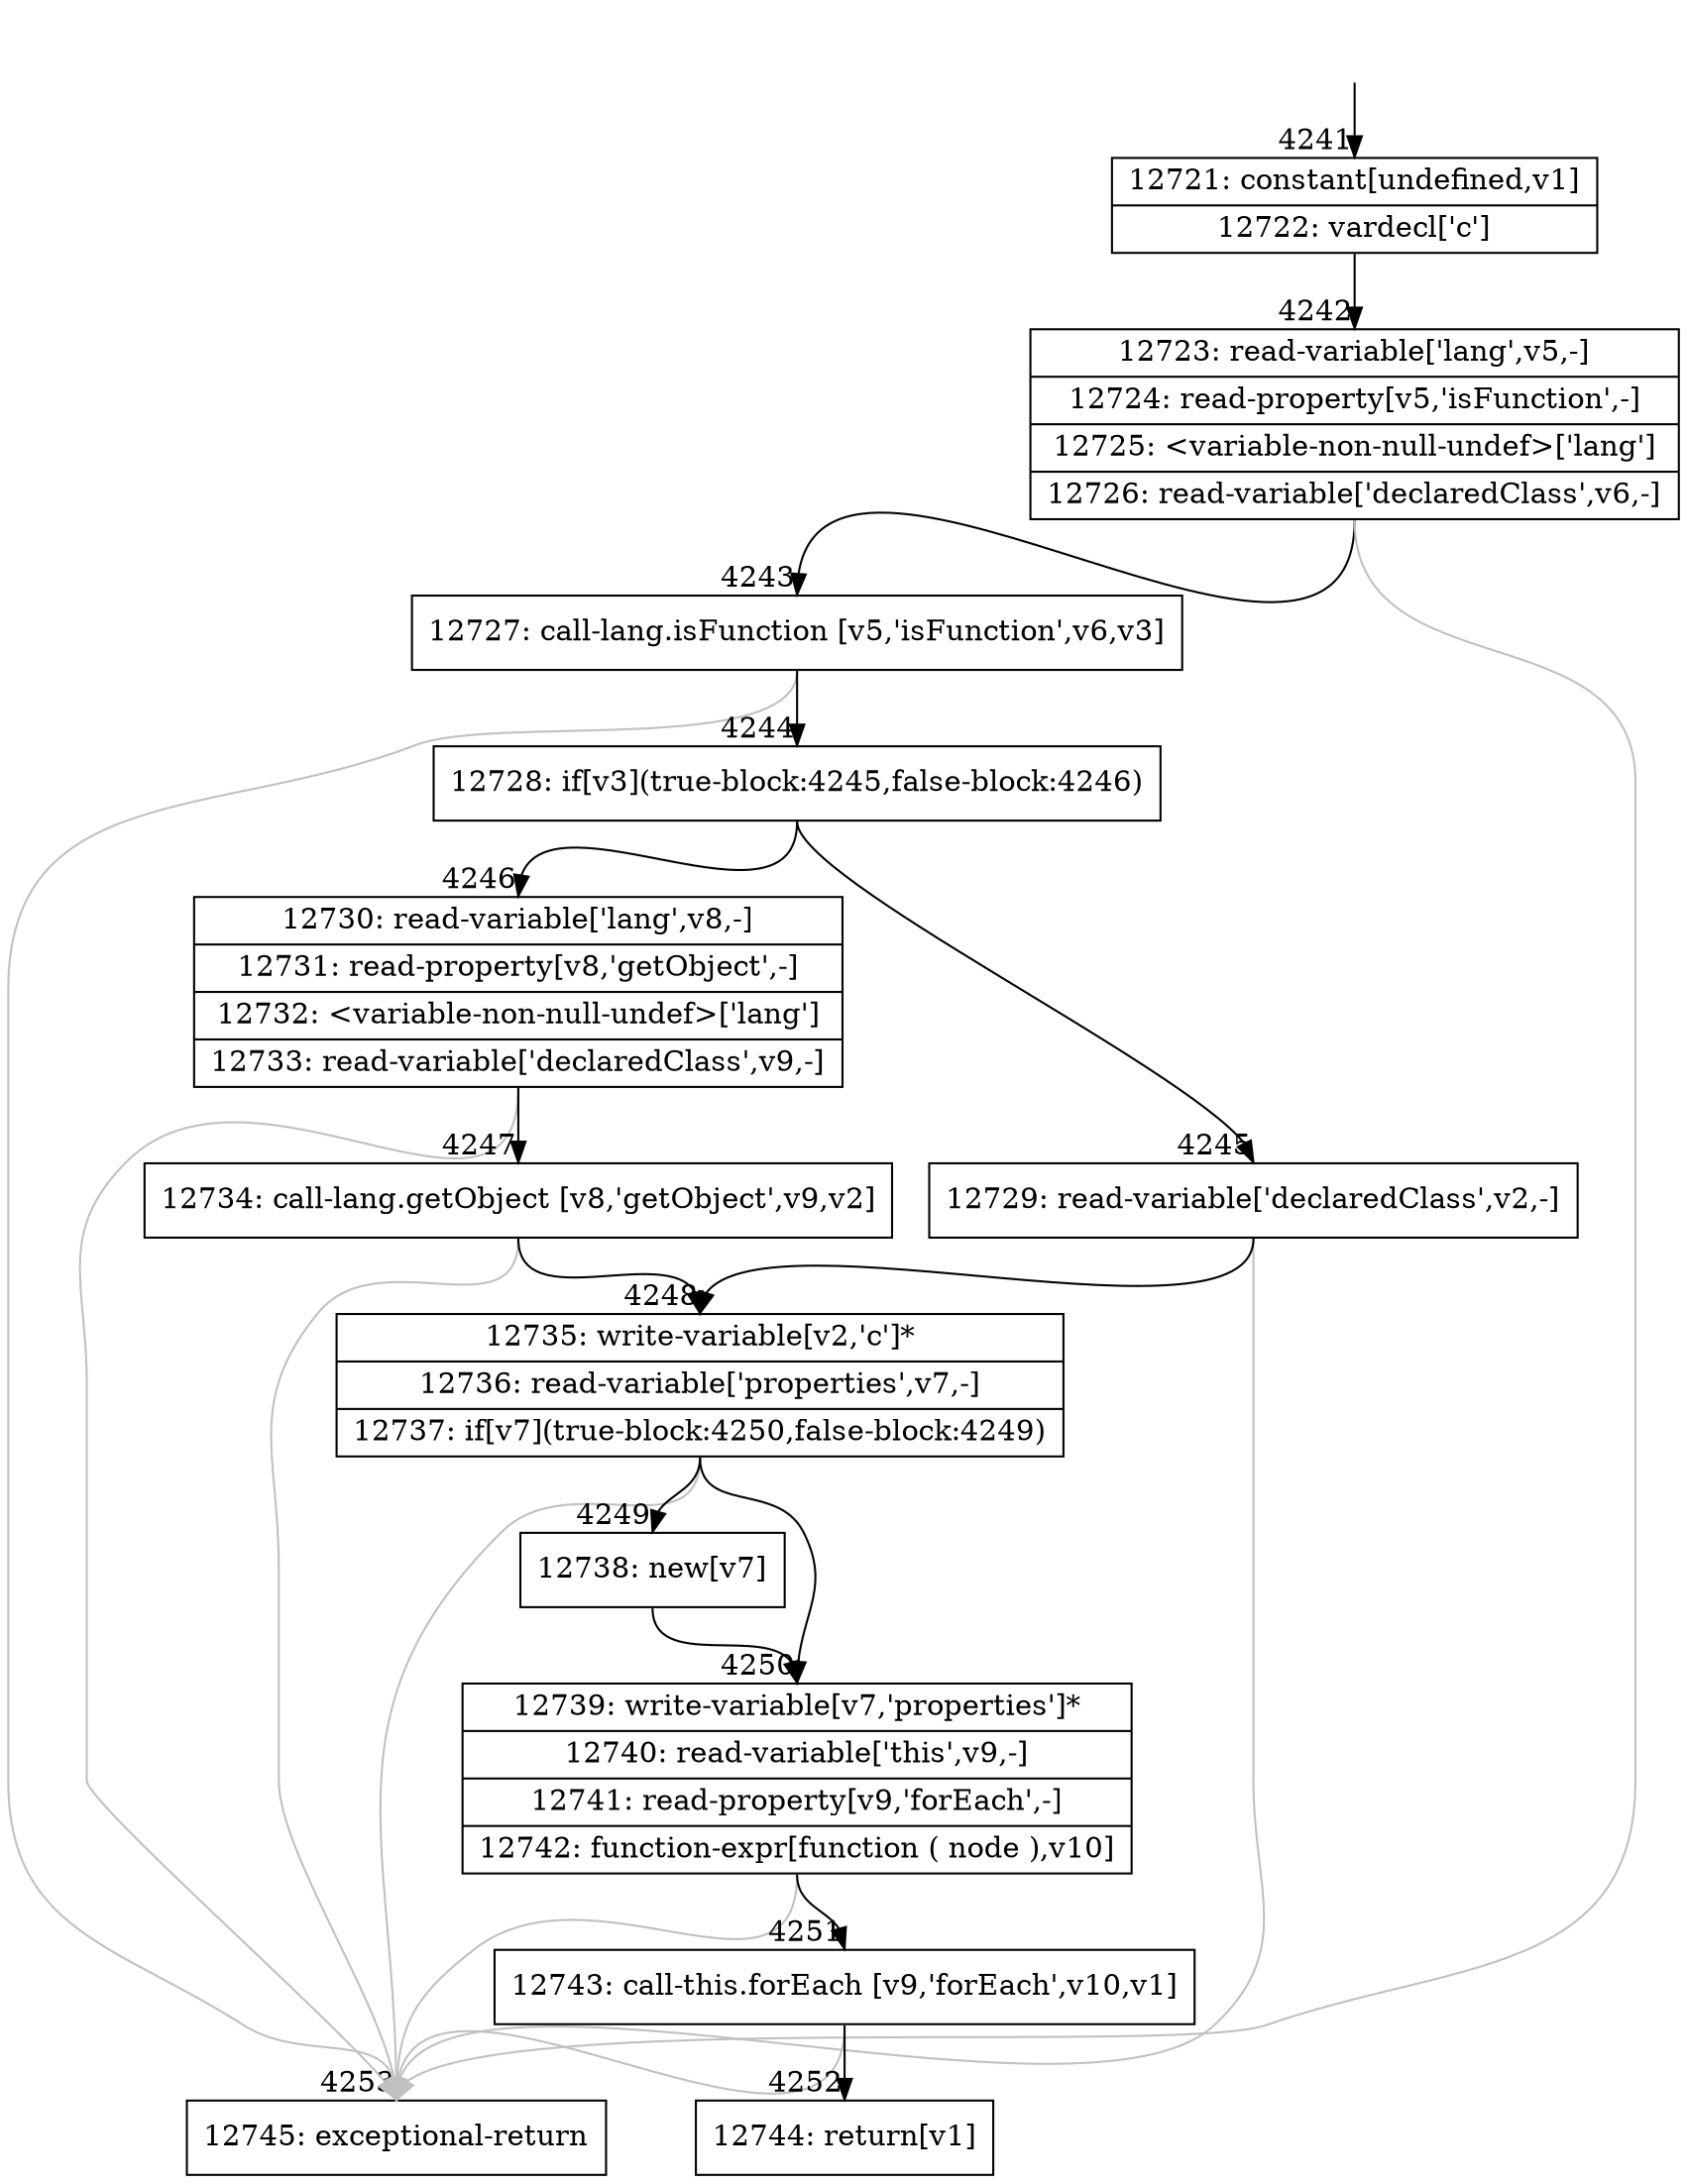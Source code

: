digraph {
rankdir="TD"
BB_entry302[shape=none,label=""];
BB_entry302 -> BB4241 [tailport=s, headport=n, headlabel="    4241"]
BB4241 [shape=record label="{12721: constant[undefined,v1]|12722: vardecl['c']}" ] 
BB4241 -> BB4242 [tailport=s, headport=n, headlabel="      4242"]
BB4242 [shape=record label="{12723: read-variable['lang',v5,-]|12724: read-property[v5,'isFunction',-]|12725: \<variable-non-null-undef\>['lang']|12726: read-variable['declaredClass',v6,-]}" ] 
BB4242 -> BB4243 [tailport=s, headport=n, headlabel="      4243"]
BB4242 -> BB4253 [tailport=s, headport=n, color=gray, headlabel="      4253"]
BB4243 [shape=record label="{12727: call-lang.isFunction [v5,'isFunction',v6,v3]}" ] 
BB4243 -> BB4244 [tailport=s, headport=n, headlabel="      4244"]
BB4243 -> BB4253 [tailport=s, headport=n, color=gray]
BB4244 [shape=record label="{12728: if[v3](true-block:4245,false-block:4246)}" ] 
BB4244 -> BB4245 [tailport=s, headport=n, headlabel="      4245"]
BB4244 -> BB4246 [tailport=s, headport=n, headlabel="      4246"]
BB4245 [shape=record label="{12729: read-variable['declaredClass',v2,-]}" ] 
BB4245 -> BB4248 [tailport=s, headport=n, headlabel="      4248"]
BB4245 -> BB4253 [tailport=s, headport=n, color=gray]
BB4246 [shape=record label="{12730: read-variable['lang',v8,-]|12731: read-property[v8,'getObject',-]|12732: \<variable-non-null-undef\>['lang']|12733: read-variable['declaredClass',v9,-]}" ] 
BB4246 -> BB4247 [tailport=s, headport=n, headlabel="      4247"]
BB4246 -> BB4253 [tailport=s, headport=n, color=gray]
BB4247 [shape=record label="{12734: call-lang.getObject [v8,'getObject',v9,v2]}" ] 
BB4247 -> BB4248 [tailport=s, headport=n]
BB4247 -> BB4253 [tailport=s, headport=n, color=gray]
BB4248 [shape=record label="{12735: write-variable[v2,'c']*|12736: read-variable['properties',v7,-]|12737: if[v7](true-block:4250,false-block:4249)}" ] 
BB4248 -> BB4250 [tailport=s, headport=n, headlabel="      4250"]
BB4248 -> BB4249 [tailport=s, headport=n, headlabel="      4249"]
BB4248 -> BB4253 [tailport=s, headport=n, color=gray]
BB4249 [shape=record label="{12738: new[v7]}" ] 
BB4249 -> BB4250 [tailport=s, headport=n]
BB4250 [shape=record label="{12739: write-variable[v7,'properties']*|12740: read-variable['this',v9,-]|12741: read-property[v9,'forEach',-]|12742: function-expr[function ( node ),v10]}" ] 
BB4250 -> BB4251 [tailport=s, headport=n, headlabel="      4251"]
BB4250 -> BB4253 [tailport=s, headport=n, color=gray]
BB4251 [shape=record label="{12743: call-this.forEach [v9,'forEach',v10,v1]}" ] 
BB4251 -> BB4252 [tailport=s, headport=n, headlabel="      4252"]
BB4251 -> BB4253 [tailport=s, headport=n, color=gray]
BB4252 [shape=record label="{12744: return[v1]}" ] 
BB4253 [shape=record label="{12745: exceptional-return}" ] 
//#$~ 5863
}
